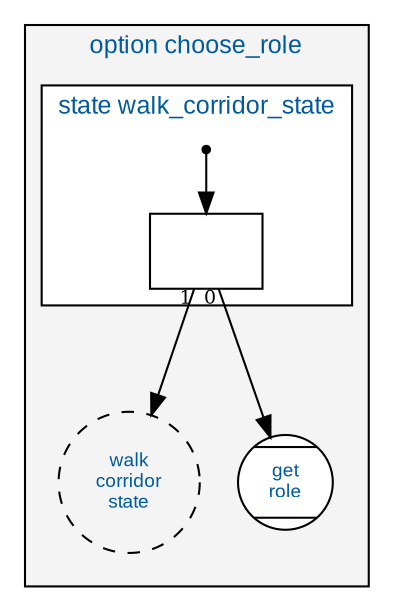 digraph g {compound="true";bgcolor="";fontcolor="";fontname="";fontsize="";label="";margin="";nodesep="";rankdir="";ranksep="0.4";ratio="";size="";subgraph cluster_option{bgcolor="";color="";fillcolor="#F4F4F4";fontcolor="#005A9C";fontname="Arial";fontsize="12";label="option choose_role";labeljust="";labelloc="";style="filled";subgraph cluster_states{bgcolor="";color="#F4F4F4";fillcolor="#F4F4F4";fontcolor="";fontname="";fontsize="";label="";labeljust="";labelloc="";style="filled";node[label="walk\ncorridor\nstate", color="",fillcolor="#FFFFFF",fixedsize="",fontcolor="#005A9C",fontname="Arial",fontsize="9",height="",shape="circle",style="dashed",URL="",width="",] {state_walk_corridor_state};node[label="get\nrole", color="",fillcolor="#FFFFFF",fixedsize="",fontcolor="#005A9C",fontname="Arial",fontsize="9",height="",shape="Mcircle",style="filled",URL="option.choose_role.html#state_get_role",width="",] {state_get_role};}subgraph cluster_decision_tree{bgcolor="";color="";fillcolor="#FFFFFF";fontcolor="#005A9C";fontname="Arial";fontsize="12";label="state walk_corridor_state";labeljust="";labelloc="";style="filled";node[label="start", color="",fillcolor="",fixedsize="",fontcolor="",fontname="",fontsize="",height="",shape="point",style="",URL="",width="",] {start};node[label="", color="",fillcolor="#FFFFFF",fixedsize="",fontcolor="",fontname="Arial",fontsize="9",height="",shape="box",style="filled",URL="option.choose_role.html#state_walk_corridor_state_pseudo-code_0",width="",] {_0};edge[arrowhead="",arrowsize="",arrowtail="",constraint="",color="",decorate="",dir="",fontcolor="",fontname="",fontsize="9",headlabel="",headport="",label="",labeldistance="",labelfloat="",labelfontcolor="",labelfontname="",labelfontsize="",minlen="2",samehead="",sametail="",style="solid",taillabel="1",tailport="",URL="",lhead="",ltail=""] _0 -> state_walk_corridor_state;edge[arrowhead="",arrowsize="",arrowtail="",constraint="",color="",decorate="",dir="",fontcolor="",fontname="Arial Bold",fontsize="9",headlabel="",headport="",label="",labeldistance="",labelfloat="",labelfontcolor="",labelfontname="",labelfontsize="",minlen="",samehead="",sametail="",style="solid",taillabel="",tailport="",URL="",lhead="",ltail=""] start -> _0;edge[arrowhead="",arrowsize="",arrowtail="",constraint="",color="",decorate="",dir="",fontcolor="",fontname="",fontsize="9",headlabel="",headport="",label="",labeldistance="",labelfloat="",labelfontcolor="",labelfontname="",labelfontsize="",minlen="2",samehead="",sametail="",style="solid",taillabel="0",tailport="",URL="",lhead="",ltail=""] _0 -> state_get_role;}}}
                    
